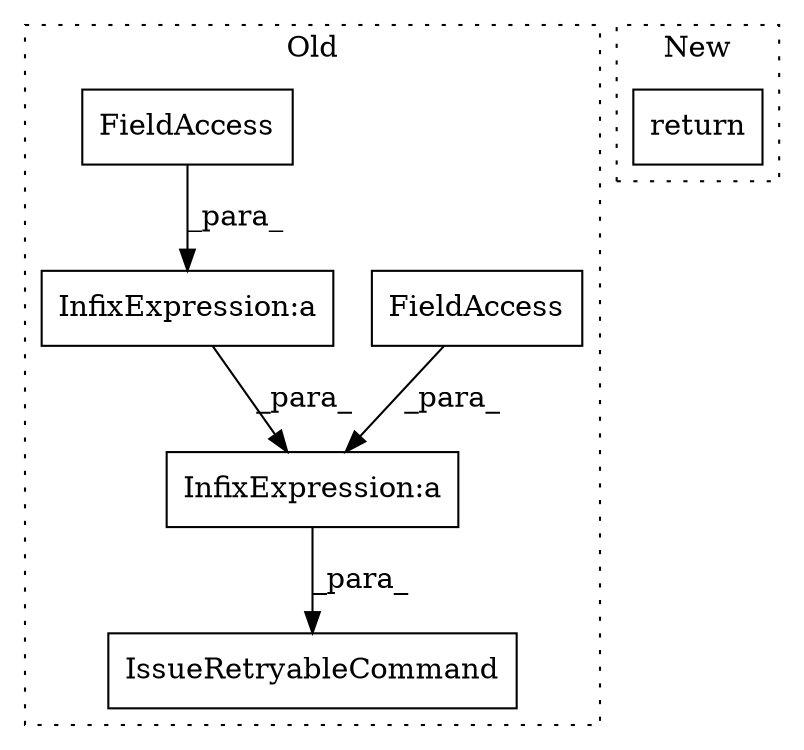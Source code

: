digraph G {
subgraph cluster0 {
1 [label="IssueRetryableCommand" a="32" s="7224,7258" l="22,1" shape="box"];
3 [label="InfixExpression:a" a="27" s="7066" l="3" shape="box"];
4 [label="InfixExpression:a" a="27" s="7173" l="3" shape="box"];
5 [label="FieldAccess" a="22" s="7051" l="15" shape="box"];
6 [label="FieldAccess" a="22" s="7176" l="7" shape="box"];
label = "Old";
style="dotted";
}
subgraph cluster1 {
2 [label="return" a="41" s="7014" l="7" shape="box"];
label = "New";
style="dotted";
}
3 -> 1 [label="_para_"];
4 -> 3 [label="_para_"];
5 -> 3 [label="_para_"];
6 -> 4 [label="_para_"];
}